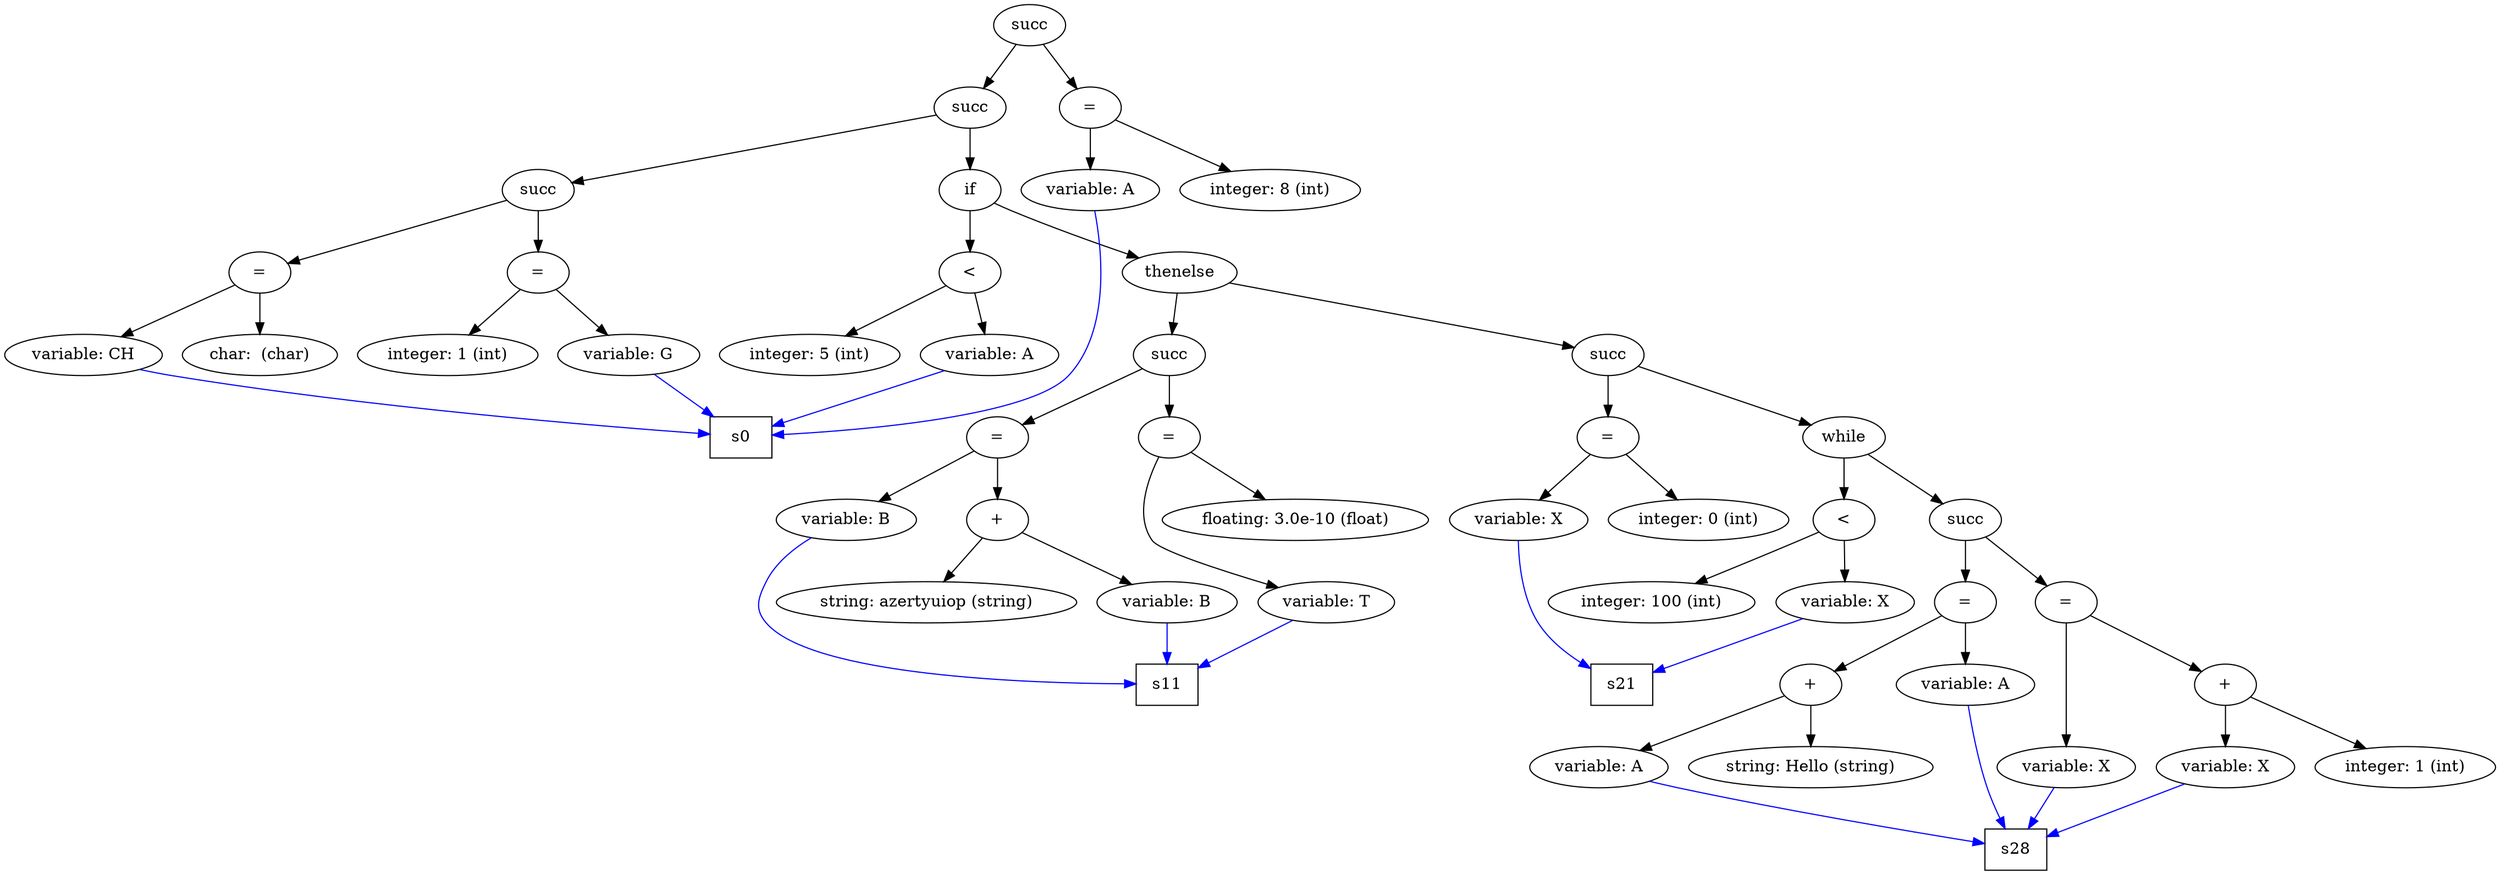 digraph AST {48 [label="succ"];
44 [label="succ"];
7 [label="succ"];
3 [label="="];
1 [label="variable: G"];
0 [shape="box", label="s0"];
1 -> 0 [color="blue"];
3 -> 1;
2 [label="integer: 1 (int)"];
3 -> 2;
7 -> 3;
6 [label="="];
4 [label="variable: CH"];
0 [shape="box", label="s0"];
4 -> 0 [color="blue"];
6 -> 4;
5 [label="char:  (char)"];
6 -> 5;
7 -> 6;
44 -> 7;
43 [label="if"];
10 [label="<"];
8 [label="variable: A"];
0 [shape="box", label="s0"];
8 -> 0 [color="blue"];
10 -> 8;
9 [label="integer: 5 (int)"];
10 -> 9;
43 -> 10;
42 [label="thenelse"];
20 [label="succ"];
14 [label="="];
12 [label="variable: T"];
11 [shape="box", label="s11"];
12 -> 11 [color="blue"];
14 -> 12;
13 [label="floating: 3.0e-10 (float)"];
14 -> 13;
20 -> 14;
19 [label="="];
15 [label="variable: B"];
11 [shape="box", label="s11"];
15 -> 11 [color="blue"];
19 -> 15;
18 [label="+"];
16 [label="variable: B"];
11 [shape="box", label="s11"];
16 -> 11 [color="blue"];
18 -> 16;
17 [label="string: azertyuiop (string)"];
18 -> 17;
19 -> 18;
20 -> 19;
42 -> 20;
41 [label="succ"];
24 [label="="];
22 [label="variable: X"];
21 [shape="box", label="s21"];
22 -> 21 [color="blue"];
24 -> 22;
23 [label="integer: 0 (int)"];
24 -> 23;
41 -> 24;
40 [label="while"];
27 [label="<"];
25 [label="variable: X"];
21 [shape="box", label="s21"];
25 -> 21 [color="blue"];
27 -> 25;
26 [label="integer: 100 (int)"];
27 -> 26;
40 -> 27;
39 [label="succ"];
33 [label="="];
29 [label="variable: X"];
28 [shape="box", label="s28"];
29 -> 28 [color="blue"];
33 -> 29;
32 [label="+"];
30 [label="variable: X"];
28 [shape="box", label="s28"];
30 -> 28 [color="blue"];
32 -> 30;
31 [label="integer: 1 (int)"];
32 -> 31;
33 -> 32;
39 -> 33;
38 [label="="];
34 [label="variable: A"];
28 [shape="box", label="s28"];
34 -> 28 [color="blue"];
38 -> 34;
37 [label="+"];
35 [label="variable: A"];
28 [shape="box", label="s28"];
35 -> 28 [color="blue"];
37 -> 35;
36 [label="string: Hello (string)"];
37 -> 36;
38 -> 37;
39 -> 38;
40 -> 39;
41 -> 40;
42 -> 41;
43 -> 42;
44 -> 43;
48 -> 44;
47 [label="="];
45 [label="variable: A"];
0 [shape="box", label="s0"];
45 -> 0 [color="blue"];
47 -> 45;
46 [label="integer: 8 (int)"];
47 -> 46;
48 -> 47;
}
